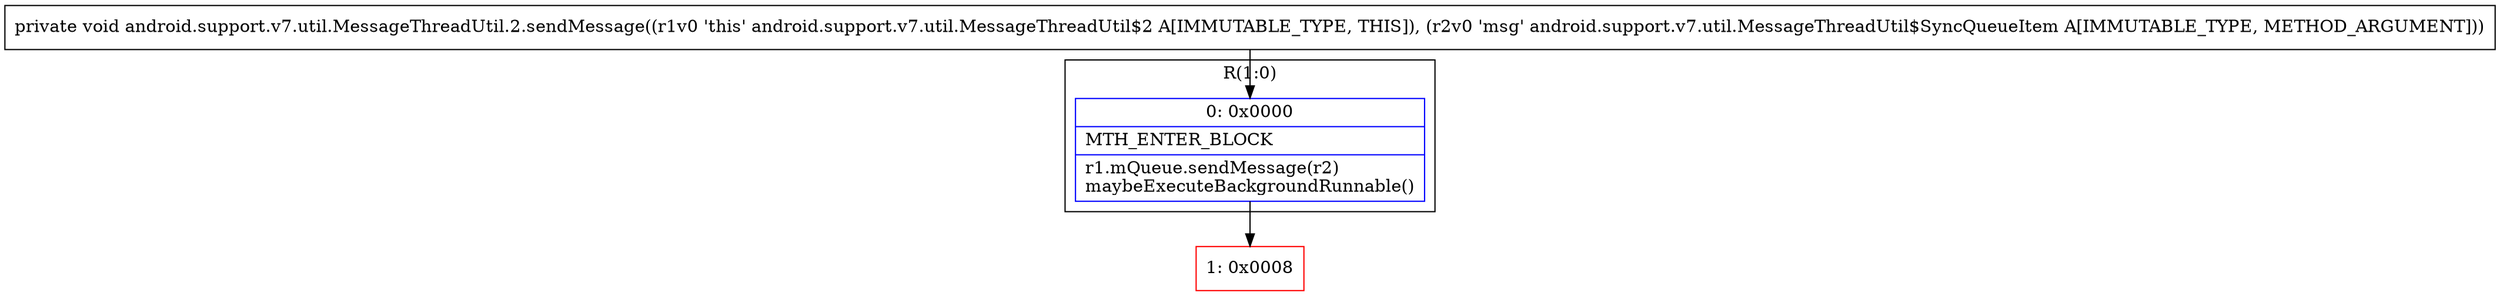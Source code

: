 digraph "CFG forandroid.support.v7.util.MessageThreadUtil.2.sendMessage(Landroid\/support\/v7\/util\/MessageThreadUtil$SyncQueueItem;)V" {
subgraph cluster_Region_469592944 {
label = "R(1:0)";
node [shape=record,color=blue];
Node_0 [shape=record,label="{0\:\ 0x0000|MTH_ENTER_BLOCK\l|r1.mQueue.sendMessage(r2)\lmaybeExecuteBackgroundRunnable()\l}"];
}
Node_1 [shape=record,color=red,label="{1\:\ 0x0008}"];
MethodNode[shape=record,label="{private void android.support.v7.util.MessageThreadUtil.2.sendMessage((r1v0 'this' android.support.v7.util.MessageThreadUtil$2 A[IMMUTABLE_TYPE, THIS]), (r2v0 'msg' android.support.v7.util.MessageThreadUtil$SyncQueueItem A[IMMUTABLE_TYPE, METHOD_ARGUMENT])) }"];
MethodNode -> Node_0;
Node_0 -> Node_1;
}

